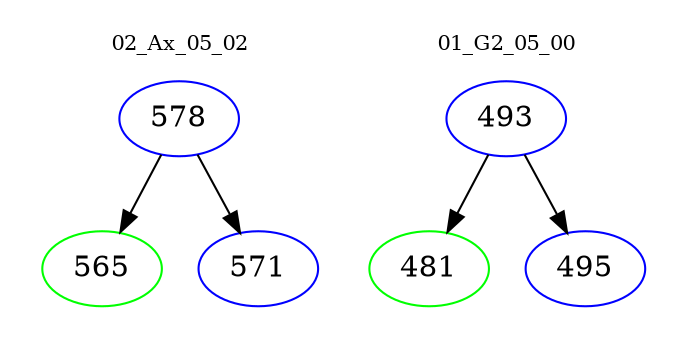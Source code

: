 digraph{
subgraph cluster_0 {
color = white
label = "02_Ax_05_02";
fontsize=10;
T0_578 [label="578", color="blue"]
T0_578 -> T0_565 [color="black"]
T0_565 [label="565", color="green"]
T0_578 -> T0_571 [color="black"]
T0_571 [label="571", color="blue"]
}
subgraph cluster_1 {
color = white
label = "01_G2_05_00";
fontsize=10;
T1_493 [label="493", color="blue"]
T1_493 -> T1_481 [color="black"]
T1_481 [label="481", color="green"]
T1_493 -> T1_495 [color="black"]
T1_495 [label="495", color="blue"]
}
}
